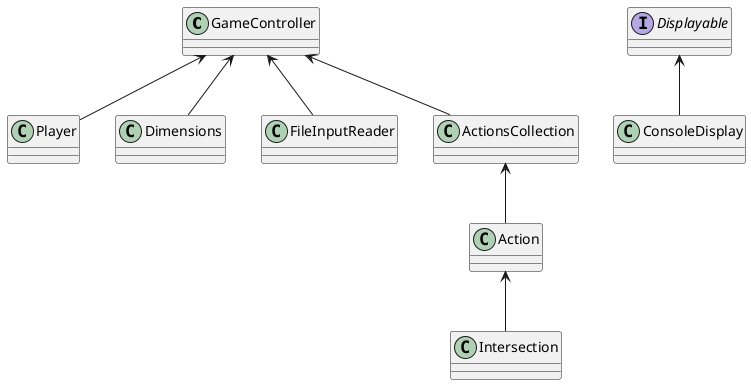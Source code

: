 @startuml

class GameController
class Player


class Dimensions

class FileInputReader

class ActionsCollection
class Action


class Intersection

interface Displayable
class ConsoleDisplay

Displayable <-- ConsoleDisplay


GameController <-- Player
GameController <-- Dimensions
GameController <-- FileInputReader
GameController <-- ActionsCollection
ActionsCollection <-- Action
Action <-- Intersection
@enduml